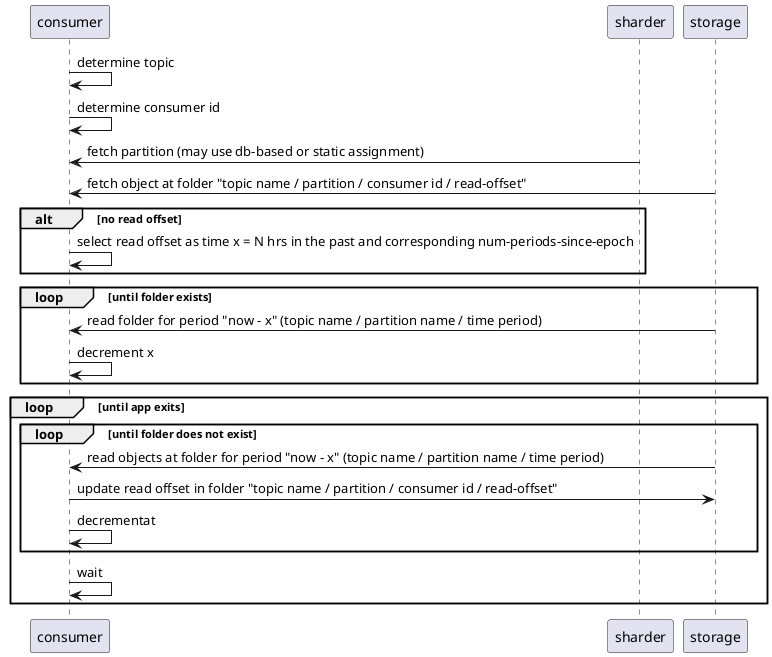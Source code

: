 @startuml

consumer -> consumer: determine topic
consumer -> consumer: determine consumer id
consumer <- sharder: fetch partition (may use db-based or static assignment)

consumer <- storage: fetch object at folder "topic name / partition / consumer id / read-offset"

alt no read offset
    consumer -> consumer: select read offset as time x = N hrs in the past and corresponding num-periods-since-epoch
end alt

loop until folder exists
    consumer <- storage: read folder for period "now - x" (topic name / partition name / time period)
    consumer -> consumer: decrement x
end loop

loop until app exits

    loop until folder does not exist
        consumer <- storage: read objects at folder for period "now - x" (topic name / partition name / time period)
        consumer -> storage: update read offset in folder "topic name / partition / consumer id / read-offset"
        consumer -> consumer: decrementat
    end loop

    consumer -> consumer: wait
end loop


@enduml